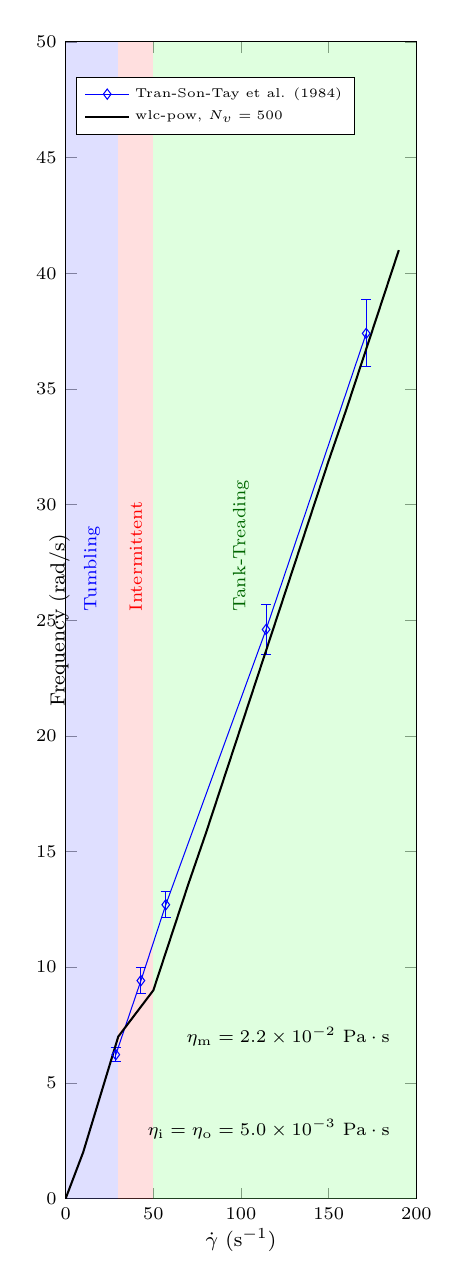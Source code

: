 \begin{tikzpicture}[scale=0.925]
\begin{axis}[xmin=0,xmax=200,ymin=0,ymax=50,width=182pt,height=1.44\textwidth,
xlabel={$\dot{\gamma}$ ($\mathrm{s}^{-1}$)},ylabel={Frequency ($\mathrm{rad/s}$)},
label style={anchor=near ticklabel},
    ylabel style={yshift=-2em},
    xlabel style={yshift=0.3em},
    tick label style={font=\scriptsize },
    label style={font=\footnotesize},
legend style={font=\tiny,legend cell align=left,legend pos=north west}
]

\fill[blue!50,opacity=0.25] (axis cs:0,0)--(axis cs:30,0)--(axis cs:30,50)--(axis cs:0,50)--cycle;
\fill[red!50,opacity=0.25] (axis cs:30,0)--(axis cs:50,0)--(axis cs:50,50)--(axis cs:30,50)--cycle;
\fill[green!50,opacity=0.25] (axis cs:50,0)--(axis cs:200,0)--(axis cs:200,50)--(axis cs:50,50)--cycle;
\addplot+[mark=diamond,error bars/.cd,
	y dir=both,y explicit]
coordinates {
(28.6, 6.22) +- (0,0.31)
(42.9, 9.42) +- (0,0.57)
(57.1,12.70) +- (0,0.57)
(114.3,24.6) +- (0,1.07)
(171.4,37.4) +- (0,1.45)};

\addlegendentry{Tran-Son-Tay et al. (1984)};

\addplot+[no marks,thick,black] table[x=x,y=y]
{x    y
 0    0
 10   2   
 20   4.5
 30   7
 40   8
 50   9
 60   11.3
 70   13.6
 80   15.8
 90   18.1
100   20.4
110   22.7
120   25
130   27.3
140   29.6
150   31.9
160   34.1
170   36.4
180   38.7
190   41
};
\addlegendentry{wlc-pow, $N_v=500$}


\node[font=\scriptsize,left] at (axis cs:190,3){$\eta_{\textrm{i}} = \eta_{\textrm{o}} = 5.0\times 10^{-3}~ \mathrm{Pa\cdot s}$};
\node[font=\scriptsize,left] at (axis cs:190,7){$\eta_{\textrm{m}} = 2.2\times 10^{-2}~\mathrm{Pa\cdot s}$};


\node[font=\scriptsize,right,rotate=90,blue] at (axis cs:15,25){Tumbling};
\node[font=\scriptsize,right,rotate=90,red] at (axis cs:40,25){Intermittent};
\node[font=\scriptsize,right,rotate=90,green!40!black] at (axis cs:100,25){Tank-Treading};
\end{axis}
\end{tikzpicture}
